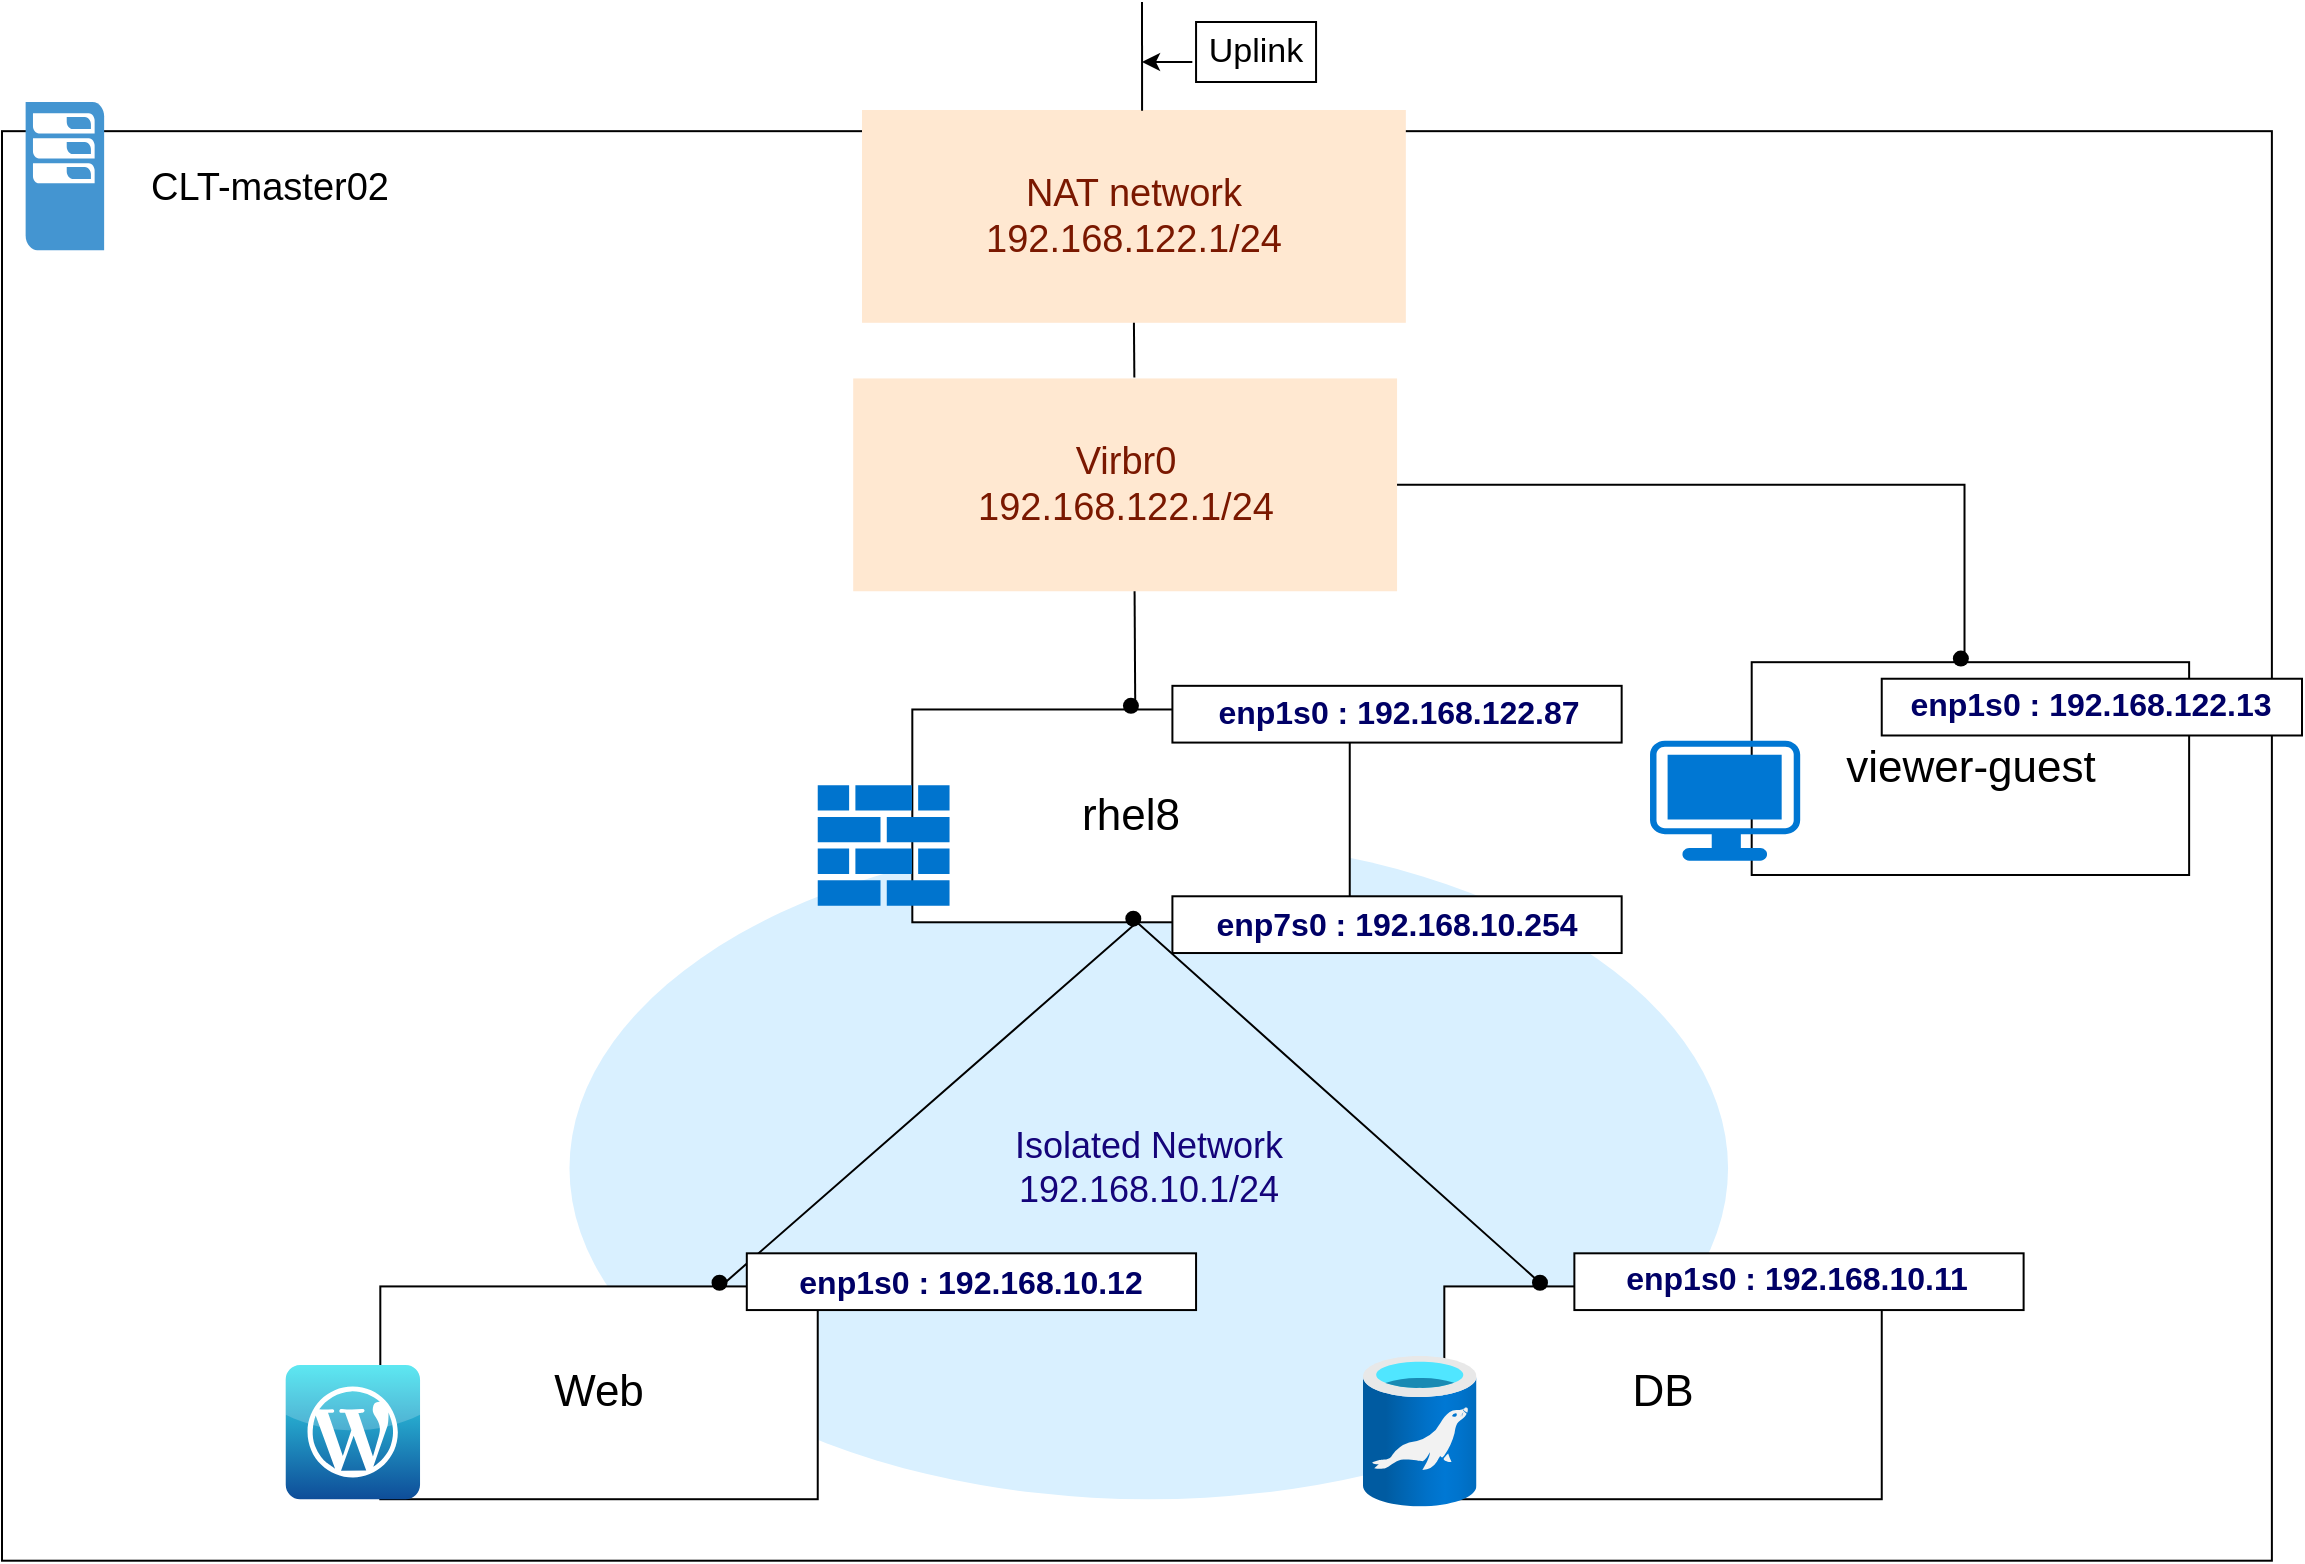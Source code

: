 <mxfile version="20.8.20" type="github">
  <diagram name="페이지-1" id="E3Nfmj0UPKqn4euKRgJr">
    <mxGraphModel dx="1893" dy="934" grid="1" gridSize="10" guides="1" tooltips="1" connect="1" arrows="1" fold="1" page="1" pageScale="1" pageWidth="1169" pageHeight="827" math="0" shadow="0">
      <root>
        <mxCell id="0" />
        <mxCell id="1" style="" parent="0" />
        <mxCell id="SxxazjnEcDOOSWcFCbGN-16" value="" style="group" parent="1" vertex="1" connectable="0">
          <mxGeometry x="10" y="50" width="1134.94" height="729.35" as="geometry" />
        </mxCell>
        <mxCell id="SxxazjnEcDOOSWcFCbGN-1" value="" style="rounded=0;whiteSpace=wrap;html=1;" parent="SxxazjnEcDOOSWcFCbGN-16" vertex="1">
          <mxGeometry y="14.587" width="1134.94" height="714.763" as="geometry" />
        </mxCell>
        <mxCell id="SxxazjnEcDOOSWcFCbGN-2" value="" style="pointerEvents=1;shadow=0;dashed=0;html=1;strokeColor=none;fillColor=#4495D1;labelPosition=center;verticalLabelPosition=bottom;verticalAlign=top;align=center;outlineConnect=0;shape=mxgraph.veeam.2d.esx_esxi;" parent="SxxazjnEcDOOSWcFCbGN-16" vertex="1">
          <mxGeometry x="11.822" width="39.25" height="74.102" as="geometry" />
        </mxCell>
        <mxCell id="SxxazjnEcDOOSWcFCbGN-3" value="&lt;font style=&quot;font-size: 19px;&quot;&gt;CLT-master02&lt;/font&gt;" style="text;html=1;strokeColor=none;fillColor=none;align=center;verticalAlign=middle;whiteSpace=wrap;rounded=0;" parent="SxxazjnEcDOOSWcFCbGN-16" vertex="1">
          <mxGeometry x="59.111" y="14.587" width="149.907" height="57.765" as="geometry" />
        </mxCell>
        <mxCell id="-dV9_7q0t6joTDBwVUFz-1" value="&lt;font color=&quot;#7a1800&quot;&gt;NAT network&lt;br&gt;192.168.122.1/24&lt;/font&gt;" style="rounded=0;whiteSpace=wrap;html=1;fontSize=19;fontColor=#14047A;fillColor=#FFE8D1;strokeColor=none;" vertex="1" parent="SxxazjnEcDOOSWcFCbGN-16">
          <mxGeometry x="430.004" y="3.995" width="271.914" height="106.402" as="geometry" />
        </mxCell>
        <mxCell id="3lqf1oaRyAjymzeeHCCF-2" value="" style="group" parent="1" vertex="1" connectable="0">
          <mxGeometry x="293.736" y="188.225" width="579.294" height="560.386" as="geometry" />
        </mxCell>
        <mxCell id="3lqf1oaRyAjymzeeHCCF-3" value="&lt;font color=&quot;#14047a&quot; style=&quot;font-size: 18px;&quot;&gt;Isolated Network&lt;br&gt;192.168.10.1/24&lt;/font&gt;" style="ellipse;whiteSpace=wrap;html=1;fillColor=#D9F0FF;strokeColor=none;" parent="3lqf1oaRyAjymzeeHCCF-2" vertex="1">
          <mxGeometry y="229.356" width="579.294" height="331.03" as="geometry" />
        </mxCell>
        <mxCell id="3lqf1oaRyAjymzeeHCCF-4" value="&lt;font color=&quot;#7a1800&quot;&gt;Virbr0&lt;br&gt;192.168.122.1/24&lt;/font&gt;" style="rounded=0;whiteSpace=wrap;html=1;fontSize=19;fontColor=#14047A;fillColor=#FFE8D1;strokeColor=none;" parent="3lqf1oaRyAjymzeeHCCF-2" vertex="1">
          <mxGeometry x="141.868" width="271.914" height="106.402" as="geometry" />
        </mxCell>
        <mxCell id="3lqf1oaRyAjymzeeHCCF-5" value="" style="endArrow=none;html=1;rounded=0;fontSize=22;fontColor=#7A1800;" parent="1" edge="1">
          <mxGeometry width="50" height="50" relative="1" as="geometry">
            <mxPoint x="369.333" y="642.209" as="sourcePoint" />
            <mxPoint x="781.036" y="642.209" as="targetPoint" />
            <Array as="points">
              <mxPoint x="577.472" y="460.142" />
            </Array>
          </mxGeometry>
        </mxCell>
        <mxCell id="3lqf1oaRyAjymzeeHCCF-6" value="" style="endArrow=none;html=1;rounded=0;fontSize=22;fontColor=#7A1800;exitX=0.534;exitY=0.99;exitDx=0;exitDy=0;exitPerimeter=0;" parent="1" edge="1">
          <mxGeometry width="50" height="50" relative="1" as="geometry">
            <mxPoint x="577.223" y="459.078" as="sourcePoint" />
            <mxPoint x="576.289" y="294.627" as="targetPoint" />
          </mxGeometry>
        </mxCell>
        <mxCell id="3lqf1oaRyAjymzeeHCCF-7" value="" style="endArrow=none;html=1;rounded=0;fontSize=22;fontColor=#7A1800;" parent="1" edge="1">
          <mxGeometry width="50" height="50" relative="1" as="geometry">
            <mxPoint x="991.253" y="330.095" as="sourcePoint" />
            <mxPoint x="707.517" y="241.426" as="targetPoint" />
            <Array as="points">
              <mxPoint x="991.253" y="241.426" />
            </Array>
          </mxGeometry>
        </mxCell>
        <mxCell id="3lqf1oaRyAjymzeeHCCF-8" value="" style="endArrow=none;html=1;rounded=0;fontSize=22;fontColor=#7A1800;exitX=0.517;exitY=-0.005;exitDx=0;exitDy=0;exitPerimeter=0;entryX=0.5;entryY=1;entryDx=0;entryDy=0;" parent="1" edge="1" target="-dV9_7q0t6joTDBwVUFz-1">
          <mxGeometry width="50" height="50" relative="1" as="geometry">
            <mxPoint x="576.183" y="187.693" as="sourcePoint" />
            <mxPoint x="576.289" y="152.757" as="targetPoint" />
          </mxGeometry>
        </mxCell>
        <mxCell id="3lqf1oaRyAjymzeeHCCF-9" value="&lt;font style=&quot;font-size: 22px;&quot;&gt;rhel8&lt;/font&gt;" style="rounded=0;whiteSpace=wrap;html=1;" parent="1" vertex="1">
          <mxGeometry x="465.16" y="353.74" width="218.713" height="106.402" as="geometry" />
        </mxCell>
        <mxCell id="3lqf1oaRyAjymzeeHCCF-10" value="" style="shape=image;html=1;verticalAlign=top;verticalLabelPosition=bottom;labelBackgroundColor=#ffffff;imageAspect=0;aspect=fixed;image=https://cdn1.iconfinder.com/data/icons/Futurosoft%20Icons%200.5.2/128x128/apps/redhat.png" parent="1" vertex="1">
          <mxGeometry x="417.87" y="318.272" width="69.988" height="69.988" as="geometry" />
        </mxCell>
        <mxCell id="3lqf1oaRyAjymzeeHCCF-11" value="&lt;font style=&quot;font-size: 22px;&quot;&gt;Web&lt;/font&gt;" style="rounded=0;whiteSpace=wrap;html=1;" parent="1" vertex="1">
          <mxGeometry x="199.157" y="642.209" width="218.713" height="106.402" as="geometry" />
        </mxCell>
        <mxCell id="3lqf1oaRyAjymzeeHCCF-12" value="" style="shape=image;html=1;verticalAlign=top;verticalLabelPosition=bottom;labelBackgroundColor=#ffffff;imageAspect=0;aspect=fixed;image=https://cdn1.iconfinder.com/data/icons/Futurosoft%20Icons%200.5.2/128x128/apps/redhat.png" parent="1" vertex="1">
          <mxGeometry x="151.868" y="606.742" width="69.988" height="69.988" as="geometry" />
        </mxCell>
        <mxCell id="3lqf1oaRyAjymzeeHCCF-13" value="&lt;font style=&quot;font-size: 22px;&quot;&gt;DB&lt;/font&gt;" style="rounded=0;whiteSpace=wrap;html=1;" parent="1" vertex="1">
          <mxGeometry x="731.162" y="642.209" width="218.713" height="106.402" as="geometry" />
        </mxCell>
        <mxCell id="3lqf1oaRyAjymzeeHCCF-14" value="" style="shape=image;html=1;verticalAlign=top;verticalLabelPosition=bottom;labelBackgroundColor=#ffffff;imageAspect=0;aspect=fixed;image=https://cdn1.iconfinder.com/data/icons/Futurosoft%20Icons%200.5.2/128x128/apps/redhat.png" parent="1" vertex="1">
          <mxGeometry x="683.873" y="606.742" width="69.988" height="69.988" as="geometry" />
        </mxCell>
        <mxCell id="3lqf1oaRyAjymzeeHCCF-15" value="&lt;font style=&quot;font-size: 22px;&quot;&gt;viewer-guest&lt;/font&gt;" style="rounded=0;whiteSpace=wrap;html=1;" parent="1" vertex="1">
          <mxGeometry x="884.852" y="330.095" width="218.713" height="106.402" as="geometry" />
        </mxCell>
        <mxCell id="3lqf1oaRyAjymzeeHCCF-16" value="" style="shape=image;html=1;verticalAlign=top;verticalLabelPosition=bottom;labelBackgroundColor=#ffffff;imageAspect=0;aspect=fixed;image=https://cdn1.iconfinder.com/data/icons/Futurosoft%20Icons%200.5.2/128x128/apps/redhat.png" parent="1" vertex="1">
          <mxGeometry x="837.563" y="294.627" width="69.988" height="69.988" as="geometry" />
        </mxCell>
        <mxCell id="3lqf1oaRyAjymzeeHCCF-17" value="" style="aspect=fixed;html=1;points=[];align=center;image;fontSize=12;image=img/lib/azure2/databases/Azure_Database_MariaDB_Server.svg;fontColor=#7A1800;fillColor=#FFE8D1;" parent="1" vertex="1">
          <mxGeometry x="690.493" y="676.731" width="56.747" height="75.663" as="geometry" />
        </mxCell>
        <mxCell id="3lqf1oaRyAjymzeeHCCF-18" value="" style="dashed=0;outlineConnect=0;html=1;align=center;labelPosition=center;verticalLabelPosition=bottom;verticalAlign=top;shape=mxgraph.webicons.wordpress_2;fillColor=#35E2EE;gradientColor=#0E4D99;fontSize=22;fontColor=#7A1800;" parent="1" vertex="1">
          <mxGeometry x="151.868" y="681.46" width="67.151" height="67.152" as="geometry" />
        </mxCell>
        <mxCell id="3lqf1oaRyAjymzeeHCCF-19" value="" style="sketch=0;pointerEvents=1;shadow=0;dashed=0;html=1;strokeColor=none;labelPosition=center;verticalLabelPosition=bottom;verticalAlign=top;outlineConnect=0;align=center;shape=mxgraph.office.concepts.firewall;fillColor=#0074ce;fontSize=22;fontColor=#7A1800;" parent="1" vertex="1">
          <mxGeometry x="417.87" y="391.572" width="65.898" height="60.295" as="geometry" />
        </mxCell>
        <mxCell id="3lqf1oaRyAjymzeeHCCF-20" value="" style="points=[[0.03,0.03,0],[0.5,0,0],[0.97,0.03,0],[1,0.4,0],[0.97,0.745,0],[0.5,1,0],[0.03,0.745,0],[0,0.4,0]];verticalLabelPosition=bottom;sketch=0;html=1;verticalAlign=top;aspect=fixed;align=center;pointerEvents=1;shape=mxgraph.cisco19.workstation;fillColor=#0077d3;strokeColor=none;fontSize=22;fontColor=#7A1800;" parent="1" vertex="1">
          <mxGeometry x="834.016" y="369.346" width="75.072" height="60.057" as="geometry" />
        </mxCell>
        <mxCell id="3lqf1oaRyAjymzeeHCCF-22" value="" style="rounded=0;whiteSpace=wrap;html=1;labelBorderColor=none;strokeColor=default;strokeWidth=1;fontSize=16;fontColor=#000066;fillColor=default;" parent="1" vertex="1">
          <mxGeometry x="595.205" y="447.138" width="224.624" height="28.374" as="geometry" />
        </mxCell>
        <mxCell id="3lqf1oaRyAjymzeeHCCF-23" value="" style="rounded=0;whiteSpace=wrap;html=1;labelBorderColor=none;strokeColor=default;strokeWidth=1;fontSize=16;fontColor=#000066;fillColor=default;" parent="1" vertex="1">
          <mxGeometry x="595.205" y="341.917" width="224.624" height="28.374" as="geometry" />
        </mxCell>
        <mxCell id="3lqf1oaRyAjymzeeHCCF-24" value="" style="rounded=0;whiteSpace=wrap;html=1;labelBorderColor=none;strokeColor=default;strokeWidth=1;fontSize=16;fontColor=#000066;fillColor=default;" parent="1" vertex="1">
          <mxGeometry x="382.403" y="625.657" width="224.624" height="28.374" as="geometry" />
        </mxCell>
        <mxCell id="3lqf1oaRyAjymzeeHCCF-25" value="" style="rounded=0;whiteSpace=wrap;html=1;labelBorderColor=none;strokeColor=default;strokeWidth=1;fontSize=16;fontColor=#000066;fillColor=default;" parent="1" vertex="1">
          <mxGeometry x="796.185" y="625.657" width="224.624" height="28.374" as="geometry" />
        </mxCell>
        <mxCell id="3lqf1oaRyAjymzeeHCCF-26" value="" style="rounded=0;whiteSpace=wrap;html=1;labelBorderColor=none;strokeColor=default;strokeWidth=1;fontSize=16;fontColor=#000066;fillColor=default;" parent="1" vertex="1">
          <mxGeometry x="949.872" y="338.371" width="210.128" height="28.374" as="geometry" />
        </mxCell>
        <mxCell id="3lqf1oaRyAjymzeeHCCF-27" value="&lt;font color=&quot;#000066&quot; style=&quot;font-size: 16px;&quot;&gt;&lt;b&gt;enp7s0 : 192.168.10.254&lt;/b&gt;&lt;/font&gt;" style="text;html=1;strokeColor=none;fillColor=none;align=center;verticalAlign=middle;whiteSpace=wrap;rounded=0;fontSize=22;fontColor=#7A1800;labelBorderColor=none;" parent="1" vertex="1">
          <mxGeometry x="595.205" y="442.409" width="224.624" height="35.468" as="geometry" />
        </mxCell>
        <mxCell id="3lqf1oaRyAjymzeeHCCF-28" value="&lt;font color=&quot;#000066&quot; style=&quot;font-size: 16px;&quot;&gt;&lt;b&gt;enp1s0 : 192.168.10.12&lt;/b&gt;&lt;/font&gt;" style="text;html=1;strokeColor=none;fillColor=none;align=center;verticalAlign=middle;whiteSpace=wrap;rounded=0;fontSize=22;fontColor=#7A1800;" parent="1" vertex="1">
          <mxGeometry x="382.403" y="620.928" width="224.624" height="35.468" as="geometry" />
        </mxCell>
        <mxCell id="3lqf1oaRyAjymzeeHCCF-29" value="&lt;font color=&quot;#000066&quot; style=&quot;font-size: 16px;&quot;&gt;&lt;b&gt;enp1s0 : 192.168.10.11&lt;/b&gt;&lt;/font&gt;" style="text;html=1;strokeColor=none;fillColor=none;align=center;verticalAlign=middle;whiteSpace=wrap;rounded=0;fontSize=22;fontColor=#7A1800;" parent="1" vertex="1">
          <mxGeometry x="795.003" y="619.746" width="224.624" height="35.468" as="geometry" />
        </mxCell>
        <mxCell id="3lqf1oaRyAjymzeeHCCF-30" value="" style="shape=waypoint;sketch=0;fillStyle=solid;size=6;pointerEvents=1;points=[];fillColor=#021926;resizable=0;rotatable=0;perimeter=centerPerimeter;snapToPoint=1;rounded=0;labelBorderColor=none;strokeColor=default;strokeWidth=2;fontSize=16;fontColor=#000066;" parent="1" vertex="1">
          <mxGeometry x="565.649" y="448.32" width="20" height="20" as="geometry" />
        </mxCell>
        <mxCell id="3lqf1oaRyAjymzeeHCCF-31" value="" style="shape=waypoint;sketch=0;fillStyle=solid;size=6;pointerEvents=1;points=[];fillColor=#021926;resizable=0;rotatable=0;perimeter=centerPerimeter;snapToPoint=1;rounded=0;labelBorderColor=none;strokeColor=default;strokeWidth=2;fontSize=16;fontColor=#000066;" parent="1" vertex="1">
          <mxGeometry x="564.467" y="341.917" width="20" height="20" as="geometry" />
        </mxCell>
        <mxCell id="3lqf1oaRyAjymzeeHCCF-32" value="" style="shape=waypoint;sketch=0;fillStyle=solid;size=6;pointerEvents=1;points=[];fillColor=none;resizable=0;rotatable=0;perimeter=centerPerimeter;snapToPoint=1;rounded=0;labelBorderColor=none;strokeColor=default;strokeWidth=2;fontSize=16;fontColor=#000066;" parent="1" vertex="1">
          <mxGeometry x="358.759" y="630.386" width="20" height="20" as="geometry" />
        </mxCell>
        <mxCell id="3lqf1oaRyAjymzeeHCCF-33" value="" style="shape=waypoint;sketch=0;fillStyle=solid;size=6;pointerEvents=1;points=[];fillColor=none;resizable=0;rotatable=0;perimeter=centerPerimeter;snapToPoint=1;rounded=0;labelBorderColor=none;strokeColor=default;strokeWidth=2;fontSize=16;fontColor=#000066;" parent="1" vertex="1">
          <mxGeometry x="768.993" y="630.386" width="20" height="20" as="geometry" />
        </mxCell>
        <mxCell id="3lqf1oaRyAjymzeeHCCF-34" value="" style="shape=waypoint;sketch=0;fillStyle=solid;size=6;pointerEvents=1;points=[];fillColor=#021926;resizable=0;rotatable=0;perimeter=centerPerimeter;snapToPoint=1;rounded=0;labelBorderColor=none;strokeColor=default;strokeWidth=2;fontSize=16;fontColor=#000066;" parent="1" vertex="1">
          <mxGeometry x="979.431" y="318.272" width="20" height="20" as="geometry" />
        </mxCell>
        <mxCell id="3lqf1oaRyAjymzeeHCCF-35" value="&lt;font color=&quot;#000066&quot; style=&quot;font-size: 16px;&quot;&gt;&lt;b&gt;enp1s0 : 192.168.122.13&lt;/b&gt;&lt;/font&gt;" style="text;html=1;strokeColor=none;fillColor=none;align=center;verticalAlign=middle;whiteSpace=wrap;rounded=0;fontSize=22;fontColor=#7A1800;" parent="1" vertex="1">
          <mxGeometry x="956.429" y="332.459" width="197.123" height="35.468" as="geometry" />
        </mxCell>
        <mxCell id="3lqf1oaRyAjymzeeHCCF-36" value="&lt;font color=&quot;#000066&quot; style=&quot;font-size: 16px;&quot;&gt;&lt;b&gt;enp1s0 : 192.168.122.87&lt;/b&gt;&lt;/font&gt;" style="text;html=1;strokeColor=none;fillColor=none;align=center;verticalAlign=middle;whiteSpace=wrap;rounded=0;fontSize=22;fontColor=#7A1800;labelBorderColor=none;" parent="1" vertex="1">
          <mxGeometry x="596.387" y="336.006" width="224.624" height="35.468" as="geometry" />
        </mxCell>
        <mxCell id="-dV9_7q0t6joTDBwVUFz-3" value="" style="endArrow=none;html=1;rounded=0;exitX=0.515;exitY=0.004;exitDx=0;exitDy=0;exitPerimeter=0;" edge="1" parent="1" source="-dV9_7q0t6joTDBwVUFz-1">
          <mxGeometry width="50" height="50" relative="1" as="geometry">
            <mxPoint x="580" y="50" as="sourcePoint" />
            <mxPoint x="580" as="targetPoint" />
          </mxGeometry>
        </mxCell>
        <mxCell id="-dV9_7q0t6joTDBwVUFz-4" value="&lt;font style=&quot;font-size: 17px;&quot;&gt;Uplink&lt;/font&gt;" style="text;html=1;strokeColor=default;fillColor=none;align=center;verticalAlign=middle;whiteSpace=wrap;rounded=0;" vertex="1" parent="1">
          <mxGeometry x="607.03" y="10" width="60" height="30" as="geometry" />
        </mxCell>
        <mxCell id="-dV9_7q0t6joTDBwVUFz-5" value="" style="endArrow=classic;html=1;rounded=0;fontSize=17;exitX=-0.031;exitY=0.667;exitDx=0;exitDy=0;exitPerimeter=0;" edge="1" parent="1" source="-dV9_7q0t6joTDBwVUFz-4">
          <mxGeometry width="50" height="50" relative="1" as="geometry">
            <mxPoint x="600" y="30" as="sourcePoint" />
            <mxPoint x="580" y="30" as="targetPoint" />
          </mxGeometry>
        </mxCell>
      </root>
    </mxGraphModel>
  </diagram>
</mxfile>
